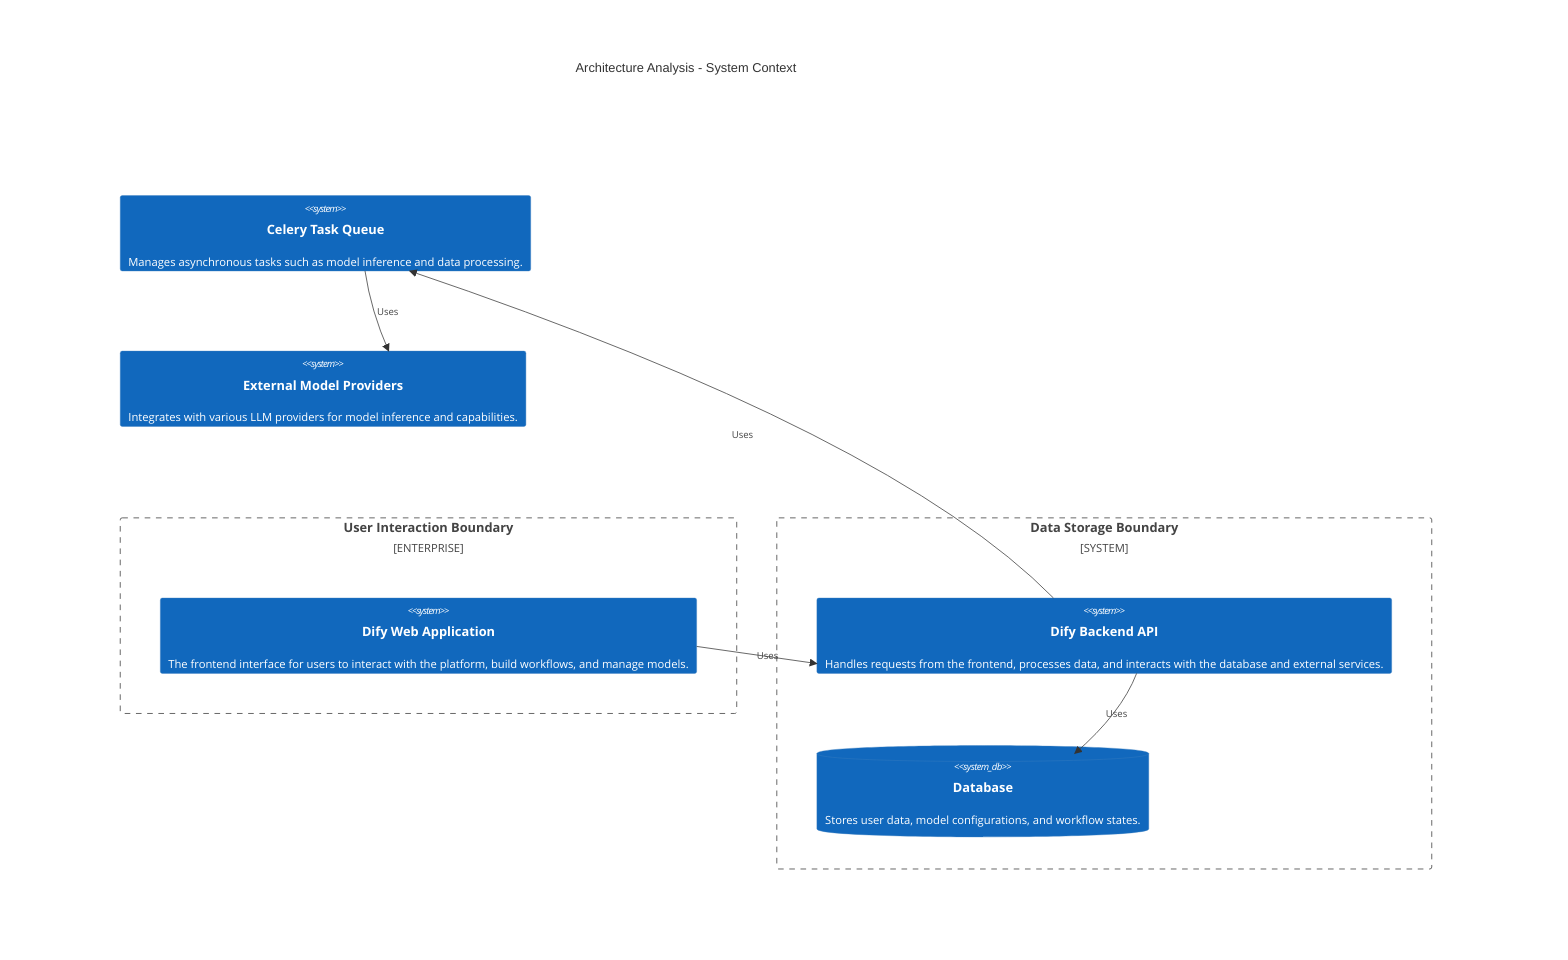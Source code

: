 C4Context
    title Architecture Analysis - System Context
    Enterprise_Boundary(tb_User_Interaction_Boundary, "User Interaction Boundary") {
        System(Dify_Web_Application, "Dify Web Application", "The frontend interface for users to interact with the platform, build workflows, and manage models.")
        System(Dify_Backend_API, "Dify Backend API", "Handles requests from the frontend, processes data, and interacts with the database and external services.")
    }
    System_Boundary(tb_Data_Storage_Boundary, "Data Storage Boundary") {
        SystemDb(Database, "Database", "Stores user data, model configurations, and workflow states.")
        System(Dify_Backend_API, "Dify Backend API", "Handles requests from the frontend, processes data, and interacts with the database and external services.")
    }
    System(Celery_Task_Queue, "Celery Task Queue", "Manages asynchronous tasks such as model inference and data processing.")
    System(External_Model_Providers, "External Model Providers", "Integrates with various LLM providers for model inference and capabilities.")

    Rel(Dify_Web_Application, Dify_Backend_API, "Uses")
    Rel(Dify_Backend_API, Database, "Uses")
    Rel(Dify_Backend_API, Celery_Task_Queue, "Uses")
    Rel(Celery_Task_Queue, External_Model_Providers, "Uses")